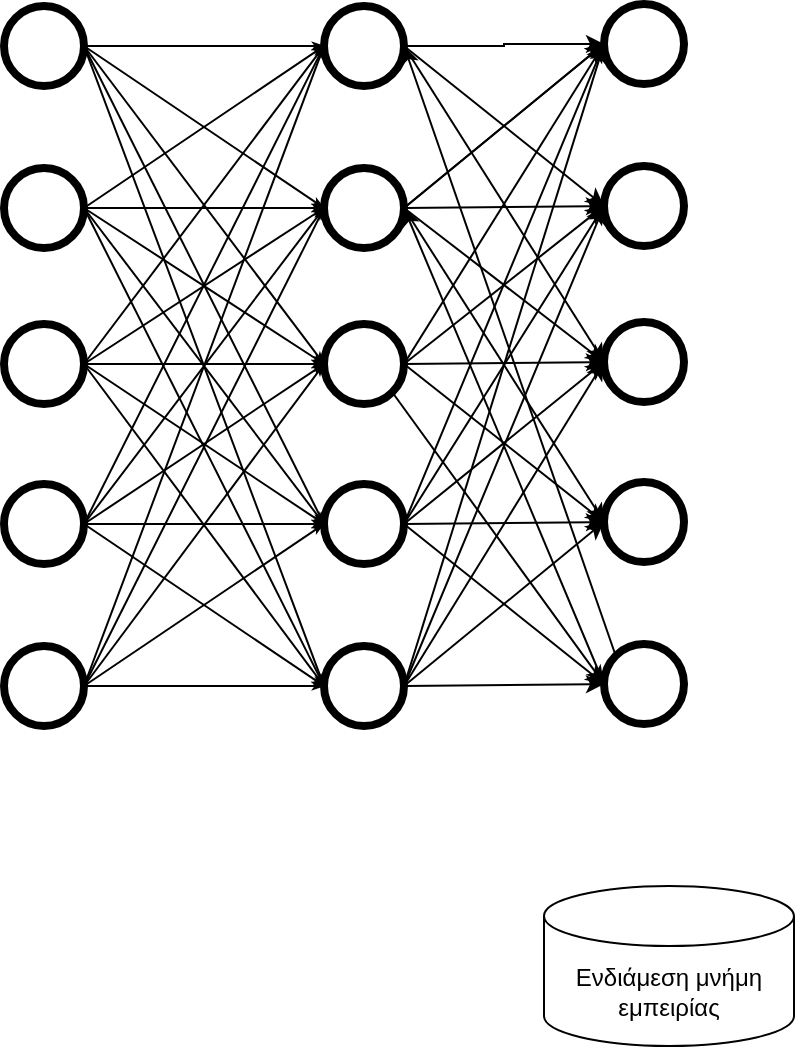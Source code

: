 <mxfile version="18.1.1" type="github">
  <diagram id="VxwVgovdTVbOtR5go3JT" name="Page-1">
    <mxGraphModel dx="1730" dy="913" grid="1" gridSize="10" guides="1" tooltips="1" connect="1" arrows="1" fold="1" page="1" pageScale="1" pageWidth="850" pageHeight="1100" math="0" shadow="0">
      <root>
        <mxCell id="0" />
        <mxCell id="1" parent="0" />
        <mxCell id="t5spGKLu4FDtKMN-2J0H-2" value="Ενδιάμεση μνήμη εμπειρίας" style="shape=cylinder3;whiteSpace=wrap;html=1;boundedLbl=1;backgroundOutline=1;size=15;" vertex="1" parent="1">
          <mxGeometry x="420" y="760" width="125" height="80" as="geometry" />
        </mxCell>
        <mxCell id="t5spGKLu4FDtKMN-2J0H-4" value="" style="ellipse;whiteSpace=wrap;html=1;aspect=fixed;strokeWidth=4;fillColor=none;fontColor=#666666;align=center;" vertex="1" parent="1">
          <mxGeometry x="150" y="320" width="40" height="40" as="geometry" />
        </mxCell>
        <mxCell id="t5spGKLu4FDtKMN-2J0H-5" value="" style="ellipse;whiteSpace=wrap;html=1;aspect=fixed;strokeWidth=4;fillColor=none;fontColor=#666666;align=center;" vertex="1" parent="1">
          <mxGeometry x="150" y="401" width="40" height="40" as="geometry" />
        </mxCell>
        <mxCell id="t5spGKLu4FDtKMN-2J0H-6" value="" style="ellipse;whiteSpace=wrap;html=1;aspect=fixed;strokeWidth=4;fillColor=none;fontColor=#666666;align=center;" vertex="1" parent="1">
          <mxGeometry x="150" y="479" width="40" height="40" as="geometry" />
        </mxCell>
        <mxCell id="t5spGKLu4FDtKMN-2J0H-7" value="" style="ellipse;whiteSpace=wrap;html=1;aspect=fixed;strokeWidth=4;fillColor=none;fontColor=#666666;align=center;" vertex="1" parent="1">
          <mxGeometry x="150" y="640" width="40" height="40" as="geometry" />
        </mxCell>
        <mxCell id="t5spGKLu4FDtKMN-2J0H-8" value="" style="ellipse;whiteSpace=wrap;html=1;aspect=fixed;strokeWidth=4;fillColor=none;fontColor=#666666;align=center;" vertex="1" parent="1">
          <mxGeometry x="150" y="559" width="40" height="40" as="geometry" />
        </mxCell>
        <mxCell id="t5spGKLu4FDtKMN-2J0H-79" value="" style="edgeStyle=orthogonalEdgeStyle;rounded=0;orthogonalLoop=1;jettySize=auto;html=1;" edge="1" parent="1" source="t5spGKLu4FDtKMN-2J0H-9" target="t5spGKLu4FDtKMN-2J0H-74">
          <mxGeometry relative="1" as="geometry" />
        </mxCell>
        <mxCell id="t5spGKLu4FDtKMN-2J0H-83" style="edgeStyle=none;rounded=0;orthogonalLoop=1;jettySize=auto;html=1;entryX=0;entryY=0.5;entryDx=0;entryDy=0;strokeColor=default;" edge="1" parent="1" target="t5spGKLu4FDtKMN-2J0H-75">
          <mxGeometry relative="1" as="geometry">
            <mxPoint x="350" y="340" as="sourcePoint" />
          </mxGeometry>
        </mxCell>
        <mxCell id="t5spGKLu4FDtKMN-2J0H-97" style="edgeStyle=none;rounded=0;orthogonalLoop=1;jettySize=auto;html=1;exitX=1;exitY=0.5;exitDx=0;exitDy=0;entryX=0;entryY=0.5;entryDx=0;entryDy=0;strokeColor=default;" edge="1" parent="1" source="t5spGKLu4FDtKMN-2J0H-9" target="t5spGKLu4FDtKMN-2J0H-76">
          <mxGeometry relative="1" as="geometry" />
        </mxCell>
        <mxCell id="t5spGKLu4FDtKMN-2J0H-9" value="" style="ellipse;whiteSpace=wrap;html=1;aspect=fixed;strokeWidth=4;fillColor=none;fontColor=#666666;align=center;" vertex="1" parent="1">
          <mxGeometry x="310" y="320" width="40" height="40" as="geometry" />
        </mxCell>
        <mxCell id="t5spGKLu4FDtKMN-2J0H-82" style="orthogonalLoop=1;jettySize=auto;html=1;exitX=1;exitY=0.5;exitDx=0;exitDy=0;entryX=0;entryY=0.5;entryDx=0;entryDy=0;strokeColor=default;rounded=0;" edge="1" parent="1" source="t5spGKLu4FDtKMN-2J0H-10" target="t5spGKLu4FDtKMN-2J0H-74">
          <mxGeometry relative="1" as="geometry" />
        </mxCell>
        <mxCell id="t5spGKLu4FDtKMN-2J0H-84" style="edgeStyle=none;rounded=0;orthogonalLoop=1;jettySize=auto;html=1;exitX=1;exitY=0.5;exitDx=0;exitDy=0;entryX=0;entryY=0.5;entryDx=0;entryDy=0;strokeColor=default;" edge="1" parent="1" source="t5spGKLu4FDtKMN-2J0H-10" target="t5spGKLu4FDtKMN-2J0H-76">
          <mxGeometry relative="1" as="geometry" />
        </mxCell>
        <mxCell id="t5spGKLu4FDtKMN-2J0H-96" style="edgeStyle=none;rounded=0;orthogonalLoop=1;jettySize=auto;html=1;exitX=1;exitY=0.5;exitDx=0;exitDy=0;entryX=0;entryY=0.5;entryDx=0;entryDy=0;strokeColor=default;" edge="1" parent="1" source="t5spGKLu4FDtKMN-2J0H-10" target="t5spGKLu4FDtKMN-2J0H-74">
          <mxGeometry relative="1" as="geometry" />
        </mxCell>
        <mxCell id="t5spGKLu4FDtKMN-2J0H-98" style="edgeStyle=none;rounded=0;orthogonalLoop=1;jettySize=auto;html=1;exitX=1;exitY=0.5;exitDx=0;exitDy=0;entryX=0;entryY=0.5;entryDx=0;entryDy=0;strokeColor=default;" edge="1" parent="1" source="t5spGKLu4FDtKMN-2J0H-10" target="t5spGKLu4FDtKMN-2J0H-78">
          <mxGeometry relative="1" as="geometry" />
        </mxCell>
        <mxCell id="t5spGKLu4FDtKMN-2J0H-101" style="edgeStyle=none;rounded=0;orthogonalLoop=1;jettySize=auto;html=1;exitX=1;exitY=0.5;exitDx=0;exitDy=0;entryX=0;entryY=0.5;entryDx=0;entryDy=0;strokeColor=default;" edge="1" parent="1" source="t5spGKLu4FDtKMN-2J0H-10" target="t5spGKLu4FDtKMN-2J0H-75">
          <mxGeometry relative="1" as="geometry" />
        </mxCell>
        <mxCell id="t5spGKLu4FDtKMN-2J0H-10" value="" style="ellipse;whiteSpace=wrap;html=1;aspect=fixed;strokeWidth=4;fillColor=none;fontColor=#666666;align=center;" vertex="1" parent="1">
          <mxGeometry x="310" y="401" width="40" height="40" as="geometry" />
        </mxCell>
        <mxCell id="t5spGKLu4FDtKMN-2J0H-85" style="edgeStyle=none;rounded=0;orthogonalLoop=1;jettySize=auto;html=1;exitX=1;exitY=0.5;exitDx=0;exitDy=0;entryX=0;entryY=0.5;entryDx=0;entryDy=0;strokeColor=default;" edge="1" parent="1" source="t5spGKLu4FDtKMN-2J0H-11" target="t5spGKLu4FDtKMN-2J0H-78">
          <mxGeometry relative="1" as="geometry" />
        </mxCell>
        <mxCell id="t5spGKLu4FDtKMN-2J0H-95" style="edgeStyle=none;rounded=0;orthogonalLoop=1;jettySize=auto;html=1;exitX=1;exitY=0.5;exitDx=0;exitDy=0;entryX=0;entryY=0.5;entryDx=0;entryDy=0;strokeColor=default;" edge="1" parent="1" source="t5spGKLu4FDtKMN-2J0H-11" target="t5spGKLu4FDtKMN-2J0H-75">
          <mxGeometry relative="1" as="geometry" />
        </mxCell>
        <mxCell id="t5spGKLu4FDtKMN-2J0H-99" style="edgeStyle=none;rounded=0;orthogonalLoop=1;jettySize=auto;html=1;exitX=1;exitY=1;exitDx=0;exitDy=0;entryX=0;entryY=0.5;entryDx=0;entryDy=0;strokeColor=default;" edge="1" parent="1" source="t5spGKLu4FDtKMN-2J0H-11" target="t5spGKLu4FDtKMN-2J0H-77">
          <mxGeometry relative="1" as="geometry" />
        </mxCell>
        <mxCell id="t5spGKLu4FDtKMN-2J0H-100" style="edgeStyle=none;rounded=0;orthogonalLoop=1;jettySize=auto;html=1;exitX=1;exitY=0.5;exitDx=0;exitDy=0;strokeColor=default;entryX=0;entryY=0.5;entryDx=0;entryDy=0;" edge="1" parent="1" source="t5spGKLu4FDtKMN-2J0H-11" target="t5spGKLu4FDtKMN-2J0H-74">
          <mxGeometry relative="1" as="geometry">
            <mxPoint x="430" y="340" as="targetPoint" />
          </mxGeometry>
        </mxCell>
        <mxCell id="t5spGKLu4FDtKMN-2J0H-102" style="edgeStyle=none;rounded=0;orthogonalLoop=1;jettySize=auto;html=1;exitX=1;exitY=0.5;exitDx=0;exitDy=0;entryX=0;entryY=0.5;entryDx=0;entryDy=0;strokeColor=default;" edge="1" parent="1" source="t5spGKLu4FDtKMN-2J0H-11" target="t5spGKLu4FDtKMN-2J0H-76">
          <mxGeometry relative="1" as="geometry" />
        </mxCell>
        <mxCell id="t5spGKLu4FDtKMN-2J0H-11" value="" style="ellipse;whiteSpace=wrap;html=1;aspect=fixed;strokeWidth=4;fillColor=none;fontColor=#666666;align=center;" vertex="1" parent="1">
          <mxGeometry x="310" y="479" width="40" height="40" as="geometry" />
        </mxCell>
        <mxCell id="t5spGKLu4FDtKMN-2J0H-88" style="edgeStyle=none;rounded=0;orthogonalLoop=1;jettySize=auto;html=1;exitX=1;exitY=0.5;exitDx=0;exitDy=0;entryX=0;entryY=0.5;entryDx=0;entryDy=0;strokeColor=default;" edge="1" parent="1" source="t5spGKLu4FDtKMN-2J0H-12" target="t5spGKLu4FDtKMN-2J0H-77">
          <mxGeometry relative="1" as="geometry" />
        </mxCell>
        <mxCell id="t5spGKLu4FDtKMN-2J0H-89" style="edgeStyle=none;rounded=0;orthogonalLoop=1;jettySize=auto;html=1;exitX=1;exitY=0.5;exitDx=0;exitDy=0;entryX=0;entryY=0.5;entryDx=0;entryDy=0;strokeColor=default;" edge="1" parent="1" source="t5spGKLu4FDtKMN-2J0H-12" target="t5spGKLu4FDtKMN-2J0H-78">
          <mxGeometry relative="1" as="geometry" />
        </mxCell>
        <mxCell id="t5spGKLu4FDtKMN-2J0H-90" style="edgeStyle=none;rounded=0;orthogonalLoop=1;jettySize=auto;html=1;exitX=1;exitY=0.5;exitDx=0;exitDy=0;entryX=0;entryY=0.5;entryDx=0;entryDy=0;strokeColor=default;" edge="1" parent="1" source="t5spGKLu4FDtKMN-2J0H-12" target="t5spGKLu4FDtKMN-2J0H-76">
          <mxGeometry relative="1" as="geometry" />
        </mxCell>
        <mxCell id="t5spGKLu4FDtKMN-2J0H-91" style="edgeStyle=none;rounded=0;orthogonalLoop=1;jettySize=auto;html=1;exitX=1;exitY=0.5;exitDx=0;exitDy=0;entryX=0;entryY=0.5;entryDx=0;entryDy=0;strokeColor=default;" edge="1" parent="1" source="t5spGKLu4FDtKMN-2J0H-12" target="t5spGKLu4FDtKMN-2J0H-75">
          <mxGeometry relative="1" as="geometry" />
        </mxCell>
        <mxCell id="t5spGKLu4FDtKMN-2J0H-92" style="edgeStyle=none;rounded=0;orthogonalLoop=1;jettySize=auto;html=1;exitX=1;exitY=0.5;exitDx=0;exitDy=0;entryX=0;entryY=0.5;entryDx=0;entryDy=0;strokeColor=default;" edge="1" parent="1" source="t5spGKLu4FDtKMN-2J0H-12" target="t5spGKLu4FDtKMN-2J0H-74">
          <mxGeometry relative="1" as="geometry" />
        </mxCell>
        <mxCell id="t5spGKLu4FDtKMN-2J0H-12" value="" style="ellipse;whiteSpace=wrap;html=1;aspect=fixed;strokeWidth=4;fillColor=none;fontColor=#666666;align=center;" vertex="1" parent="1">
          <mxGeometry x="310" y="640" width="40" height="40" as="geometry" />
        </mxCell>
        <mxCell id="t5spGKLu4FDtKMN-2J0H-86" style="edgeStyle=none;rounded=0;orthogonalLoop=1;jettySize=auto;html=1;exitX=1;exitY=0.5;exitDx=0;exitDy=0;entryX=0;entryY=0.5;entryDx=0;entryDy=0;strokeColor=default;" edge="1" parent="1" source="t5spGKLu4FDtKMN-2J0H-13" target="t5spGKLu4FDtKMN-2J0H-77">
          <mxGeometry relative="1" as="geometry" />
        </mxCell>
        <mxCell id="t5spGKLu4FDtKMN-2J0H-93" style="edgeStyle=none;rounded=0;orthogonalLoop=1;jettySize=auto;html=1;exitX=1;exitY=0.5;exitDx=0;exitDy=0;entryX=0;entryY=0.5;entryDx=0;entryDy=0;strokeColor=default;" edge="1" parent="1" source="t5spGKLu4FDtKMN-2J0H-13" target="t5spGKLu4FDtKMN-2J0H-78">
          <mxGeometry relative="1" as="geometry" />
        </mxCell>
        <mxCell id="t5spGKLu4FDtKMN-2J0H-94" style="edgeStyle=none;rounded=0;orthogonalLoop=1;jettySize=auto;html=1;exitX=1;exitY=0.5;exitDx=0;exitDy=0;entryX=0;entryY=0.5;entryDx=0;entryDy=0;strokeColor=default;" edge="1" parent="1" source="t5spGKLu4FDtKMN-2J0H-13" target="t5spGKLu4FDtKMN-2J0H-76">
          <mxGeometry relative="1" as="geometry" />
        </mxCell>
        <mxCell id="t5spGKLu4FDtKMN-2J0H-104" style="edgeStyle=none;rounded=0;orthogonalLoop=1;jettySize=auto;html=1;exitX=1;exitY=0.5;exitDx=0;exitDy=0;entryX=0;entryY=0.5;entryDx=0;entryDy=0;strokeColor=default;" edge="1" parent="1" source="t5spGKLu4FDtKMN-2J0H-13" target="t5spGKLu4FDtKMN-2J0H-75">
          <mxGeometry relative="1" as="geometry" />
        </mxCell>
        <mxCell id="t5spGKLu4FDtKMN-2J0H-105" style="edgeStyle=none;rounded=0;orthogonalLoop=1;jettySize=auto;html=1;exitX=1;exitY=0.5;exitDx=0;exitDy=0;entryX=0;entryY=0.5;entryDx=0;entryDy=0;strokeColor=default;" edge="1" parent="1" source="t5spGKLu4FDtKMN-2J0H-13" target="t5spGKLu4FDtKMN-2J0H-74">
          <mxGeometry relative="1" as="geometry" />
        </mxCell>
        <mxCell id="t5spGKLu4FDtKMN-2J0H-13" value="" style="ellipse;whiteSpace=wrap;html=1;aspect=fixed;strokeWidth=4;fillColor=none;fontColor=#666666;align=center;" vertex="1" parent="1">
          <mxGeometry x="310" y="559" width="40" height="40" as="geometry" />
        </mxCell>
        <mxCell id="t5spGKLu4FDtKMN-2J0H-14" value="" style="endArrow=classicThin;html=1;shadow=0;strokeColor=#000000;strokeWidth=1;fontColor=#666666;entryX=0;entryY=0.5;endFill=1;exitX=1;exitY=0.5;endSize=3;" edge="1" parent="1" source="t5spGKLu4FDtKMN-2J0H-4" target="t5spGKLu4FDtKMN-2J0H-12">
          <mxGeometry width="50" height="50" relative="1" as="geometry">
            <mxPoint x="211" y="385" as="sourcePoint" />
            <mxPoint x="261" y="360" as="targetPoint" />
          </mxGeometry>
        </mxCell>
        <mxCell id="t5spGKLu4FDtKMN-2J0H-15" value="" style="endArrow=classicThin;html=1;shadow=0;strokeColor=#000000;strokeWidth=1;fontColor=#666666;entryX=0;entryY=0.5;exitX=1;exitY=0.5;endFill=1;endSize=3;" edge="1" parent="1" source="t5spGKLu4FDtKMN-2J0H-4" target="t5spGKLu4FDtKMN-2J0H-13">
          <mxGeometry width="50" height="50" relative="1" as="geometry">
            <mxPoint x="221" y="380" as="sourcePoint" />
            <mxPoint x="311" y="605" as="targetPoint" />
          </mxGeometry>
        </mxCell>
        <mxCell id="t5spGKLu4FDtKMN-2J0H-16" value="" style="endArrow=classicThin;html=1;shadow=0;strokeColor=#000000;strokeWidth=1;fontColor=#666666;entryX=0;entryY=0.5;endFill=1;exitX=1;exitY=0.5;endSize=3;" edge="1" parent="1" source="t5spGKLu4FDtKMN-2J0H-4" target="t5spGKLu4FDtKMN-2J0H-11">
          <mxGeometry width="50" height="50" relative="1" as="geometry">
            <mxPoint x="211" y="380" as="sourcePoint" />
            <mxPoint x="311" y="560" as="targetPoint" />
          </mxGeometry>
        </mxCell>
        <mxCell id="t5spGKLu4FDtKMN-2J0H-17" value="" style="endArrow=classicThin;html=1;shadow=0;strokeColor=#000000;strokeWidth=1;fontColor=#666666;entryX=0;entryY=0.5;endFill=1;exitX=1;exitY=0.5;endSize=3;" edge="1" parent="1" source="t5spGKLu4FDtKMN-2J0H-4" target="t5spGKLu4FDtKMN-2J0H-10">
          <mxGeometry width="50" height="50" relative="1" as="geometry">
            <mxPoint x="211" y="380" as="sourcePoint" />
            <mxPoint x="311" y="500" as="targetPoint" />
          </mxGeometry>
        </mxCell>
        <mxCell id="t5spGKLu4FDtKMN-2J0H-18" value="" style="endArrow=classicThin;html=1;shadow=0;strokeColor=#000000;strokeWidth=1;fontColor=#666666;entryX=0;entryY=0.5;exitX=1;exitY=0.5;endFill=1;endSize=3;" edge="1" parent="1" source="t5spGKLu4FDtKMN-2J0H-4" target="t5spGKLu4FDtKMN-2J0H-9">
          <mxGeometry width="50" height="50" relative="1" as="geometry">
            <mxPoint x="221" y="347" as="sourcePoint" />
            <mxPoint x="311" y="397" as="targetPoint" />
          </mxGeometry>
        </mxCell>
        <mxCell id="t5spGKLu4FDtKMN-2J0H-19" value="" style="endArrow=classicThin;html=1;shadow=0;strokeColor=#000000;strokeWidth=1;fontColor=#666666;entryX=0;entryY=0.5;exitX=1;exitY=0.5;endFill=1;endSize=3;" edge="1" parent="1" source="t5spGKLu4FDtKMN-2J0H-5" target="t5spGKLu4FDtKMN-2J0H-12">
          <mxGeometry width="50" height="50" relative="1" as="geometry">
            <mxPoint x="221" y="395" as="sourcePoint" />
            <mxPoint x="311" y="620" as="targetPoint" />
          </mxGeometry>
        </mxCell>
        <mxCell id="t5spGKLu4FDtKMN-2J0H-20" value="" style="endArrow=classicThin;html=1;shadow=0;strokeColor=#000000;strokeWidth=1;fontColor=#666666;entryX=0;entryY=0.5;exitX=1;exitY=0.5;endFill=1;endSize=3;" edge="1" parent="1" source="t5spGKLu4FDtKMN-2J0H-5" target="t5spGKLu4FDtKMN-2J0H-13">
          <mxGeometry width="50" height="50" relative="1" as="geometry">
            <mxPoint x="221" y="440" as="sourcePoint" />
            <mxPoint x="311" y="620" as="targetPoint" />
          </mxGeometry>
        </mxCell>
        <mxCell id="t5spGKLu4FDtKMN-2J0H-21" value="" style="endArrow=classicThin;html=1;shadow=0;strokeColor=#000000;strokeWidth=1;fontColor=#666666;entryX=0;entryY=0.5;exitX=1;exitY=0.5;endFill=1;endSize=3;" edge="1" parent="1" source="t5spGKLu4FDtKMN-2J0H-5" target="t5spGKLu4FDtKMN-2J0H-11">
          <mxGeometry width="50" height="50" relative="1" as="geometry">
            <mxPoint x="211" y="440" as="sourcePoint" />
            <mxPoint x="311" y="560" as="targetPoint" />
          </mxGeometry>
        </mxCell>
        <mxCell id="t5spGKLu4FDtKMN-2J0H-22" value="" style="endArrow=classicThin;html=1;shadow=0;strokeColor=#000000;strokeWidth=1;fontColor=#666666;entryX=0;entryY=0.5;exitX=1;exitY=0.5;endFill=1;endSize=3;" edge="1" parent="1" source="t5spGKLu4FDtKMN-2J0H-5" target="t5spGKLu4FDtKMN-2J0H-10">
          <mxGeometry width="50" height="50" relative="1" as="geometry">
            <mxPoint x="221" y="428" as="sourcePoint" />
            <mxPoint x="311" y="488" as="targetPoint" />
          </mxGeometry>
        </mxCell>
        <mxCell id="t5spGKLu4FDtKMN-2J0H-23" value="" style="endArrow=classicThin;html=1;shadow=0;strokeColor=#000000;strokeWidth=1;fontColor=#666666;entryX=0;entryY=0.5;endFill=1;exitX=1;exitY=0.5;endSize=3;" edge="1" parent="1" source="t5spGKLu4FDtKMN-2J0H-5" target="t5spGKLu4FDtKMN-2J0H-9">
          <mxGeometry width="50" height="50" relative="1" as="geometry">
            <mxPoint x="211" y="430" as="sourcePoint" />
            <mxPoint x="301" y="430" as="targetPoint" />
          </mxGeometry>
        </mxCell>
        <mxCell id="t5spGKLu4FDtKMN-2J0H-24" value="" style="endArrow=classicThin;html=1;shadow=0;strokeColor=#000000;strokeWidth=1;fontColor=#666666;entryX=0;entryY=0.5;exitX=1;exitY=0.5;endFill=1;endSize=3;" edge="1" parent="1" source="t5spGKLu4FDtKMN-2J0H-6" target="t5spGKLu4FDtKMN-2J0H-11">
          <mxGeometry width="50" height="50" relative="1" as="geometry">
            <mxPoint x="221" y="449" as="sourcePoint" />
            <mxPoint x="311" y="449" as="targetPoint" />
          </mxGeometry>
        </mxCell>
        <mxCell id="t5spGKLu4FDtKMN-2J0H-25" value="" style="endArrow=classicThin;html=1;shadow=0;strokeColor=#000000;strokeWidth=1;fontColor=#666666;entryX=0;entryY=0.5;exitX=1;exitY=0.5;endFill=1;endSize=3;" edge="1" parent="1" source="t5spGKLu4FDtKMN-2J0H-6" target="t5spGKLu4FDtKMN-2J0H-13">
          <mxGeometry width="50" height="50" relative="1" as="geometry">
            <mxPoint x="221" y="503" as="sourcePoint" />
            <mxPoint x="311" y="503" as="targetPoint" />
          </mxGeometry>
        </mxCell>
        <mxCell id="t5spGKLu4FDtKMN-2J0H-26" value="" style="endArrow=classicThin;html=1;shadow=0;strokeColor=#000000;strokeWidth=1;fontColor=#666666;entryX=0;entryY=0.5;exitX=1;exitY=0.5;endFill=1;endSize=3;" edge="1" parent="1" source="t5spGKLu4FDtKMN-2J0H-6" target="t5spGKLu4FDtKMN-2J0H-12">
          <mxGeometry width="50" height="50" relative="1" as="geometry">
            <mxPoint x="221" y="503" as="sourcePoint" />
            <mxPoint x="311" y="563" as="targetPoint" />
          </mxGeometry>
        </mxCell>
        <mxCell id="t5spGKLu4FDtKMN-2J0H-27" value="" style="endArrow=classicThin;html=1;shadow=0;strokeColor=#000000;strokeWidth=1;fontColor=#666666;entryX=0;entryY=0.5;exitX=1;exitY=0.5;endFill=1;endSize=3;" edge="1" parent="1" source="t5spGKLu4FDtKMN-2J0H-6" target="t5spGKLu4FDtKMN-2J0H-10">
          <mxGeometry width="50" height="50" relative="1" as="geometry">
            <mxPoint x="221" y="503" as="sourcePoint" />
            <mxPoint x="311" y="503" as="targetPoint" />
          </mxGeometry>
        </mxCell>
        <mxCell id="t5spGKLu4FDtKMN-2J0H-28" value="" style="endArrow=classicThin;html=1;shadow=0;strokeColor=#000000;strokeWidth=1;fontColor=#666666;entryX=0;entryY=0.5;exitX=1;exitY=0.5;endFill=1;endSize=3;" edge="1" parent="1" source="t5spGKLu4FDtKMN-2J0H-6" target="t5spGKLu4FDtKMN-2J0H-9">
          <mxGeometry width="50" height="50" relative="1" as="geometry">
            <mxPoint x="221" y="503" as="sourcePoint" />
            <mxPoint x="311" y="443" as="targetPoint" />
          </mxGeometry>
        </mxCell>
        <mxCell id="t5spGKLu4FDtKMN-2J0H-29" value="" style="endArrow=classicThin;html=1;shadow=0;strokeColor=#000000;strokeWidth=1;fontColor=#666666;entryX=0;entryY=0.5;exitX=1;exitY=0.5;endFill=1;endSize=3;" edge="1" parent="1" source="t5spGKLu4FDtKMN-2J0H-8" target="t5spGKLu4FDtKMN-2J0H-13">
          <mxGeometry width="50" height="50" relative="1" as="geometry">
            <mxPoint x="221" y="529" as="sourcePoint" />
            <mxPoint x="311" y="529" as="targetPoint" />
          </mxGeometry>
        </mxCell>
        <mxCell id="t5spGKLu4FDtKMN-2J0H-30" value="" style="endArrow=classicThin;html=1;shadow=0;strokeColor=#000000;strokeWidth=1;fontColor=#666666;entryX=0;entryY=0.5;exitX=1;exitY=0.5;endFill=1;endSize=3;" edge="1" parent="1" source="t5spGKLu4FDtKMN-2J0H-7" target="t5spGKLu4FDtKMN-2J0H-12">
          <mxGeometry width="50" height="50" relative="1" as="geometry">
            <mxPoint x="221" y="619" as="sourcePoint" />
            <mxPoint x="311" y="619" as="targetPoint" />
          </mxGeometry>
        </mxCell>
        <mxCell id="t5spGKLu4FDtKMN-2J0H-31" value="" style="endArrow=classicThin;html=1;shadow=0;strokeColor=#000000;strokeWidth=1;fontColor=#666666;entryX=0;entryY=0.5;exitX=1;exitY=0.5;endFill=1;endSize=3;" edge="1" parent="1" source="t5spGKLu4FDtKMN-2J0H-7" target="t5spGKLu4FDtKMN-2J0H-13">
          <mxGeometry width="50" height="50" relative="1" as="geometry">
            <mxPoint x="221" y="623" as="sourcePoint" />
            <mxPoint x="311" y="623" as="targetPoint" />
          </mxGeometry>
        </mxCell>
        <mxCell id="t5spGKLu4FDtKMN-2J0H-32" value="" style="endArrow=classicThin;html=1;shadow=0;strokeColor=#000000;strokeWidth=1;fontColor=#666666;entryX=0;entryY=0.5;exitX=1;exitY=0.5;endFill=1;endSize=3;" edge="1" parent="1" source="t5spGKLu4FDtKMN-2J0H-7" target="t5spGKLu4FDtKMN-2J0H-11">
          <mxGeometry width="50" height="50" relative="1" as="geometry">
            <mxPoint x="221" y="623" as="sourcePoint" />
            <mxPoint x="311" y="563" as="targetPoint" />
          </mxGeometry>
        </mxCell>
        <mxCell id="t5spGKLu4FDtKMN-2J0H-33" value="" style="endArrow=classicThin;html=1;shadow=0;strokeColor=#000000;strokeWidth=1;fontColor=#666666;entryX=0;entryY=0.5;exitX=1;exitY=0.5;endFill=1;endSize=3;" edge="1" parent="1" source="t5spGKLu4FDtKMN-2J0H-7" target="t5spGKLu4FDtKMN-2J0H-10">
          <mxGeometry width="50" height="50" relative="1" as="geometry">
            <mxPoint x="221" y="623" as="sourcePoint" />
            <mxPoint x="311" y="503" as="targetPoint" />
          </mxGeometry>
        </mxCell>
        <mxCell id="t5spGKLu4FDtKMN-2J0H-34" value="" style="endArrow=classicThin;html=1;shadow=0;strokeColor=#000000;strokeWidth=1;fontColor=#666666;entryX=0;entryY=0.5;exitX=1;exitY=0.5;endFill=1;endSize=3;" edge="1" parent="1" source="t5spGKLu4FDtKMN-2J0H-7" target="t5spGKLu4FDtKMN-2J0H-9">
          <mxGeometry width="50" height="50" relative="1" as="geometry">
            <mxPoint x="221" y="623" as="sourcePoint" />
            <mxPoint x="311" y="443" as="targetPoint" />
          </mxGeometry>
        </mxCell>
        <mxCell id="t5spGKLu4FDtKMN-2J0H-35" value="" style="endArrow=classicThin;html=1;shadow=0;strokeColor=#000000;strokeWidth=1;fontColor=#666666;exitX=1;exitY=0.5;endFill=1;entryX=0;entryY=0.5;endSize=3;" edge="1" parent="1" source="t5spGKLu4FDtKMN-2J0H-8" target="t5spGKLu4FDtKMN-2J0H-12">
          <mxGeometry width="50" height="50" relative="1" as="geometry">
            <mxPoint x="221" y="563" as="sourcePoint" />
            <mxPoint x="301" y="610" as="targetPoint" />
          </mxGeometry>
        </mxCell>
        <mxCell id="t5spGKLu4FDtKMN-2J0H-36" value="" style="endArrow=classicThin;html=1;shadow=0;strokeColor=#000000;strokeWidth=1;fontColor=#666666;entryX=0;entryY=0.5;exitX=1;exitY=0.5;endFill=1;endSize=3;" edge="1" parent="1" source="t5spGKLu4FDtKMN-2J0H-8" target="t5spGKLu4FDtKMN-2J0H-11">
          <mxGeometry width="50" height="50" relative="1" as="geometry">
            <mxPoint x="221" y="563" as="sourcePoint" />
            <mxPoint x="311" y="563" as="targetPoint" />
          </mxGeometry>
        </mxCell>
        <mxCell id="t5spGKLu4FDtKMN-2J0H-37" value="" style="endArrow=classicThin;html=1;shadow=0;strokeColor=#000000;strokeWidth=1;fontColor=#666666;entryX=0;entryY=0.5;exitX=1;exitY=0.5;endFill=1;endSize=3;" edge="1" parent="1" source="t5spGKLu4FDtKMN-2J0H-8" target="t5spGKLu4FDtKMN-2J0H-10">
          <mxGeometry width="50" height="50" relative="1" as="geometry">
            <mxPoint x="221" y="563" as="sourcePoint" />
            <mxPoint x="311" y="503" as="targetPoint" />
          </mxGeometry>
        </mxCell>
        <mxCell id="t5spGKLu4FDtKMN-2J0H-38" value="" style="endArrow=classicThin;html=1;shadow=0;strokeColor=#000000;strokeWidth=1;fontColor=#666666;entryX=0;entryY=0.5;exitX=1;exitY=0.5;endFill=1;endSize=3;" edge="1" parent="1" source="t5spGKLu4FDtKMN-2J0H-8" target="t5spGKLu4FDtKMN-2J0H-9">
          <mxGeometry width="50" height="50" relative="1" as="geometry">
            <mxPoint x="221" y="563" as="sourcePoint" />
            <mxPoint x="311" y="443" as="targetPoint" />
          </mxGeometry>
        </mxCell>
        <mxCell id="t5spGKLu4FDtKMN-2J0H-74" value="" style="ellipse;whiteSpace=wrap;html=1;aspect=fixed;strokeWidth=4;fillColor=none;fontColor=#666666;align=center;" vertex="1" parent="1">
          <mxGeometry x="450" y="319" width="40" height="40" as="geometry" />
        </mxCell>
        <mxCell id="t5spGKLu4FDtKMN-2J0H-75" value="" style="ellipse;whiteSpace=wrap;html=1;aspect=fixed;strokeWidth=4;fillColor=none;fontColor=#666666;align=center;" vertex="1" parent="1">
          <mxGeometry x="450" y="400" width="40" height="40" as="geometry" />
        </mxCell>
        <mxCell id="t5spGKLu4FDtKMN-2J0H-76" value="" style="ellipse;whiteSpace=wrap;html=1;aspect=fixed;strokeWidth=4;fillColor=none;fontColor=#666666;align=center;" vertex="1" parent="1">
          <mxGeometry x="450" y="478" width="40" height="40" as="geometry" />
        </mxCell>
        <mxCell id="t5spGKLu4FDtKMN-2J0H-106" style="edgeStyle=none;rounded=0;orthogonalLoop=1;jettySize=auto;html=1;exitX=0;exitY=0.5;exitDx=0;exitDy=0;entryX=1;entryY=0.5;entryDx=0;entryDy=0;strokeColor=default;" edge="1" parent="1" source="t5spGKLu4FDtKMN-2J0H-77" target="t5spGKLu4FDtKMN-2J0H-10">
          <mxGeometry relative="1" as="geometry" />
        </mxCell>
        <mxCell id="t5spGKLu4FDtKMN-2J0H-107" style="edgeStyle=none;rounded=0;orthogonalLoop=1;jettySize=auto;html=1;exitX=0;exitY=0;exitDx=0;exitDy=0;entryX=1;entryY=0.5;entryDx=0;entryDy=0;strokeColor=default;" edge="1" parent="1" source="t5spGKLu4FDtKMN-2J0H-77" target="t5spGKLu4FDtKMN-2J0H-9">
          <mxGeometry relative="1" as="geometry" />
        </mxCell>
        <mxCell id="t5spGKLu4FDtKMN-2J0H-77" value="" style="ellipse;whiteSpace=wrap;html=1;aspect=fixed;strokeWidth=4;fillColor=none;fontColor=#666666;align=center;" vertex="1" parent="1">
          <mxGeometry x="450" y="639" width="40" height="40" as="geometry" />
        </mxCell>
        <mxCell id="t5spGKLu4FDtKMN-2J0H-78" value="" style="ellipse;whiteSpace=wrap;html=1;aspect=fixed;strokeWidth=4;fillColor=none;fontColor=#666666;align=center;" vertex="1" parent="1">
          <mxGeometry x="450" y="558" width="40" height="40" as="geometry" />
        </mxCell>
      </root>
    </mxGraphModel>
  </diagram>
</mxfile>
